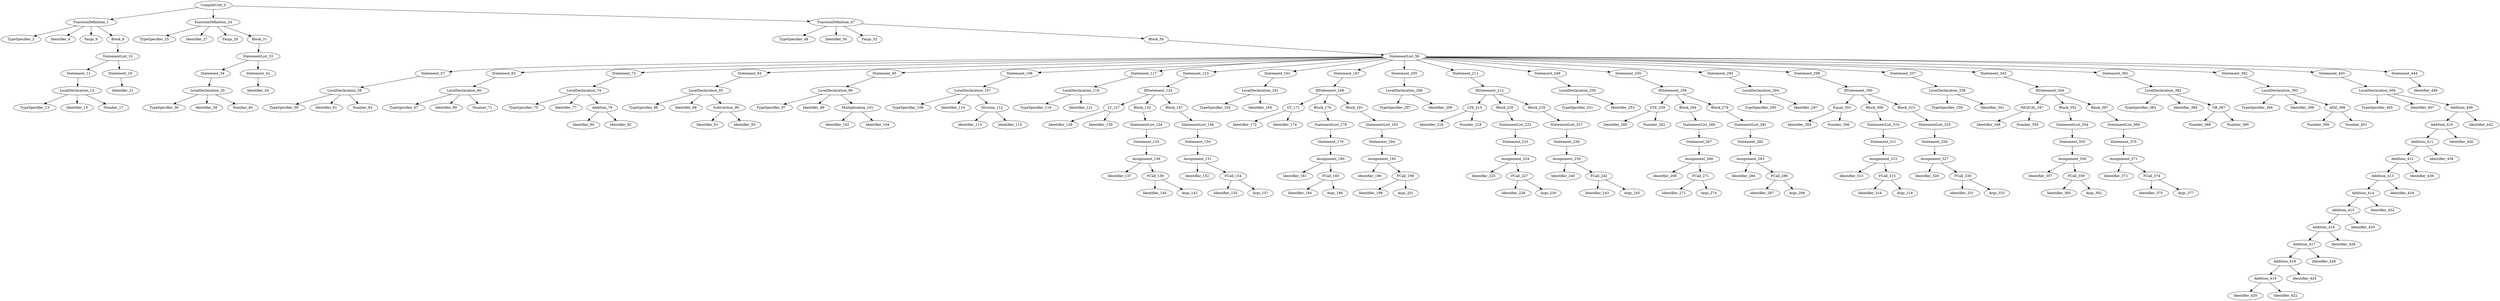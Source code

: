 digraph G{
"CompileUnit_0"->"FunctionDefinition_1";
"FunctionDefinition_1"->"TypeSpecifier_2";
"FunctionDefinition_1"->"Identifier_4";
"FunctionDefinition_1"->"Fargs_6";
"FunctionDefinition_1"->"Block_8";
"Block_8"->"StatementList_10";
"StatementList_10"->"Statement_11";
"Statement_11"->"LocalDeclaration_12";
"LocalDeclaration_12"->"TypeSpecifier_13";
"LocalDeclaration_12"->"Identifier_15";
"LocalDeclaration_12"->"Number_17";
"StatementList_10"->"Statement_19";
"Statement_19"->"Identifier_21";
"CompileUnit_0"->"FunctionDefinition_24";
"FunctionDefinition_24"->"TypeSpecifier_25";
"FunctionDefinition_24"->"Identifier_27";
"FunctionDefinition_24"->"Fargs_29";
"FunctionDefinition_24"->"Block_31";
"Block_31"->"StatementList_33";
"StatementList_33"->"Statement_34";
"Statement_34"->"LocalDeclaration_35";
"LocalDeclaration_35"->"TypeSpecifier_36";
"LocalDeclaration_35"->"Identifier_38";
"LocalDeclaration_35"->"Number_40";
"StatementList_33"->"Statement_42";
"Statement_42"->"Identifier_44";
"CompileUnit_0"->"FunctionDefinition_47";
"FunctionDefinition_47"->"TypeSpecifier_48";
"FunctionDefinition_47"->"Identifier_50";
"FunctionDefinition_47"->"Fargs_52";
"FunctionDefinition_47"->"Block_54";
"Block_54"->"StatementList_56";
"StatementList_56"->"Statement_57";
"Statement_57"->"LocalDeclaration_58";
"LocalDeclaration_58"->"TypeSpecifier_59";
"LocalDeclaration_58"->"Identifier_61";
"LocalDeclaration_58"->"Number_63";
"StatementList_56"->"Statement_65";
"Statement_65"->"LocalDeclaration_66";
"LocalDeclaration_66"->"TypeSpecifier_67";
"LocalDeclaration_66"->"Identifier_69";
"LocalDeclaration_66"->"Number_71";
"StatementList_56"->"Statement_73";
"Statement_73"->"LocalDeclaration_74";
"LocalDeclaration_74"->"TypeSpecifier_75";
"LocalDeclaration_74"->"Identifier_77";
"LocalDeclaration_74"->"Addition_79";
"Addition_79"->"Identifier_80";
"Addition_79"->"Identifier_82";
"StatementList_56"->"Statement_84";
"Statement_84"->"LocalDeclaration_85";
"LocalDeclaration_85"->"TypeSpecifier_86";
"LocalDeclaration_85"->"Identifier_88";
"LocalDeclaration_85"->"Subtraction_90";
"Subtraction_90"->"Identifier_91";
"Subtraction_90"->"Identifier_93";
"StatementList_56"->"Statement_95";
"Statement_95"->"LocalDeclaration_96";
"LocalDeclaration_96"->"TypeSpecifier_97";
"LocalDeclaration_96"->"Identifier_99";
"LocalDeclaration_96"->"Multiplication_101";
"Multiplication_101"->"Identifier_102";
"Multiplication_101"->"Identifier_104";
"StatementList_56"->"Statement_106";
"Statement_106"->"LocalDeclaration_107";
"LocalDeclaration_107"->"TypeSpecifier_108";
"LocalDeclaration_107"->"Identifier_110";
"LocalDeclaration_107"->"Division_112";
"Division_112"->"Identifier_113";
"Division_112"->"Identifier_115";
"StatementList_56"->"Statement_117";
"Statement_117"->"LocalDeclaration_118";
"LocalDeclaration_118"->"TypeSpecifier_119";
"LocalDeclaration_118"->"Identifier_121";
"StatementList_56"->"Statement_123";
"Statement_123"->"IfStatement_124";
"IfStatement_124"->"LT_127";
"LT_127"->"Identifier_128";
"LT_127"->"Identifier_130";
"IfStatement_124"->"Block_132";
"Block_132"->"StatementList_134";
"StatementList_134"->"Statement_135";
"Statement_135"->"Assignment_136";
"Assignment_136"->"Identifier_137";
"Assignment_136"->"FCall_139";
"FCall_139"->"Identifier_140";
"FCall_139"->"Args_142";
"IfStatement_124"->"Block_147";
"Block_147"->"StatementList_149";
"StatementList_149"->"Statement_150";
"Statement_150"->"Assignment_151";
"Assignment_151"->"Identifier_152";
"Assignment_151"->"FCall_154";
"FCall_154"->"Identifier_155";
"FCall_154"->"Args_157";
"StatementList_56"->"Statement_161";
"Statement_161"->"LocalDeclaration_162";
"LocalDeclaration_162"->"TypeSpecifier_163";
"LocalDeclaration_162"->"Identifier_165";
"StatementList_56"->"Statement_167";
"Statement_167"->"IfStatement_168";
"IfStatement_168"->"GT_171";
"GT_171"->"Identifier_172";
"GT_171"->"Identifier_174";
"IfStatement_168"->"Block_176";
"Block_176"->"StatementList_178";
"StatementList_178"->"Statement_179";
"Statement_179"->"Assignment_180";
"Assignment_180"->"Identifier_181";
"Assignment_180"->"FCall_183";
"FCall_183"->"Identifier_184";
"FCall_183"->"Args_186";
"IfStatement_168"->"Block_191";
"Block_191"->"StatementList_193";
"StatementList_193"->"Statement_194";
"Statement_194"->"Assignment_195";
"Assignment_195"->"Identifier_196";
"Assignment_195"->"FCall_198";
"FCall_198"->"Identifier_199";
"FCall_198"->"Args_201";
"StatementList_56"->"Statement_205";
"Statement_205"->"LocalDeclaration_206";
"LocalDeclaration_206"->"TypeSpecifier_207";
"LocalDeclaration_206"->"Identifier_209";
"StatementList_56"->"Statement_211";
"Statement_211"->"IfStatement_212";
"IfStatement_212"->"LTE_215";
"LTE_215"->"Identifier_216";
"LTE_215"->"Number_218";
"IfStatement_212"->"Block_220";
"Block_220"->"StatementList_222";
"StatementList_222"->"Statement_223";
"Statement_223"->"Assignment_224";
"Assignment_224"->"Identifier_225";
"Assignment_224"->"FCall_227";
"FCall_227"->"Identifier_228";
"FCall_227"->"Args_230";
"IfStatement_212"->"Block_235";
"Block_235"->"StatementList_237";
"StatementList_237"->"Statement_238";
"Statement_238"->"Assignment_239";
"Assignment_239"->"Identifier_240";
"Assignment_239"->"FCall_242";
"FCall_242"->"Identifier_243";
"FCall_242"->"Args_245";
"StatementList_56"->"Statement_249";
"Statement_249"->"LocalDeclaration_250";
"LocalDeclaration_250"->"TypeSpecifier_251";
"LocalDeclaration_250"->"Identifier_253";
"StatementList_56"->"Statement_255";
"Statement_255"->"IfStatement_256";
"IfStatement_256"->"GTE_259";
"GTE_259"->"Identifier_260";
"GTE_259"->"Number_262";
"IfStatement_256"->"Block_264";
"Block_264"->"StatementList_266";
"StatementList_266"->"Statement_267";
"Statement_267"->"Assignment_268";
"Assignment_268"->"Identifier_269";
"Assignment_268"->"FCall_271";
"FCall_271"->"Identifier_272";
"FCall_271"->"Args_274";
"IfStatement_256"->"Block_279";
"Block_279"->"StatementList_281";
"StatementList_281"->"Statement_282";
"Statement_282"->"Assignment_283";
"Assignment_283"->"Identifier_284";
"Assignment_283"->"FCall_286";
"FCall_286"->"Identifier_287";
"FCall_286"->"Args_289";
"StatementList_56"->"Statement_293";
"Statement_293"->"LocalDeclaration_294";
"LocalDeclaration_294"->"TypeSpecifier_295";
"LocalDeclaration_294"->"Identifier_297";
"StatementList_56"->"Statement_299";
"Statement_299"->"IfStatement_300";
"IfStatement_300"->"Equal_303";
"Equal_303"->"Identifier_304";
"Equal_303"->"Number_306";
"IfStatement_300"->"Block_308";
"Block_308"->"StatementList_310";
"StatementList_310"->"Statement_311";
"Statement_311"->"Assignment_312";
"Assignment_312"->"Identifier_313";
"Assignment_312"->"FCall_315";
"FCall_315"->"Identifier_316";
"FCall_315"->"Args_318";
"IfStatement_300"->"Block_323";
"Block_323"->"StatementList_325";
"StatementList_325"->"Statement_326";
"Statement_326"->"Assignment_327";
"Assignment_327"->"Identifier_328";
"Assignment_327"->"FCall_330";
"FCall_330"->"Identifier_331";
"FCall_330"->"Args_333";
"StatementList_56"->"Statement_337";
"Statement_337"->"LocalDeclaration_338";
"LocalDeclaration_338"->"TypeSpecifier_339";
"LocalDeclaration_338"->"Identifier_341";
"StatementList_56"->"Statement_343";
"Statement_343"->"IfStatement_344";
"IfStatement_344"->"NEQUAL_347";
"NEQUAL_347"->"Identifier_348";
"NEQUAL_347"->"Number_350";
"IfStatement_344"->"Block_352";
"Block_352"->"StatementList_354";
"StatementList_354"->"Statement_355";
"Statement_355"->"Assignment_356";
"Assignment_356"->"Identifier_357";
"Assignment_356"->"FCall_359";
"FCall_359"->"Identifier_360";
"FCall_359"->"Args_362";
"IfStatement_344"->"Block_367";
"Block_367"->"StatementList_369";
"StatementList_369"->"Statement_370";
"Statement_370"->"Assignment_371";
"Assignment_371"->"Identifier_372";
"Assignment_371"->"FCall_374";
"FCall_374"->"Identifier_375";
"FCall_374"->"Args_377";
"StatementList_56"->"Statement_381";
"Statement_381"->"LocalDeclaration_382";
"LocalDeclaration_382"->"TypeSpecifier_383";
"LocalDeclaration_382"->"Identifier_385";
"LocalDeclaration_382"->"OR_387";
"OR_387"->"Number_388";
"OR_387"->"Number_390";
"StatementList_56"->"Statement_392";
"Statement_392"->"LocalDeclaration_393";
"LocalDeclaration_393"->"TypeSpecifier_394";
"LocalDeclaration_393"->"Identifier_396";
"LocalDeclaration_393"->"AND_398";
"AND_398"->"Number_399";
"AND_398"->"Number_401";
"StatementList_56"->"Statement_403";
"Statement_403"->"LocalDeclaration_404";
"LocalDeclaration_404"->"TypeSpecifier_405";
"LocalDeclaration_404"->"Identifier_407";
"LocalDeclaration_404"->"Addition_409";
"Addition_409"->"Addition_410";
"Addition_410"->"Addition_411";
"Addition_411"->"Addition_412";
"Addition_412"->"Addition_413";
"Addition_413"->"Addition_414";
"Addition_414"->"Addition_415";
"Addition_415"->"Addition_416";
"Addition_416"->"Addition_417";
"Addition_417"->"Addition_418";
"Addition_418"->"Addition_419";
"Addition_419"->"Identifier_420";
"Addition_419"->"Identifier_422";
"Addition_418"->"Identifier_424";
"Addition_417"->"Identifier_426";
"Addition_416"->"Identifier_428";
"Addition_415"->"Identifier_430";
"Addition_414"->"Identifier_432";
"Addition_413"->"Identifier_434";
"Addition_412"->"Identifier_436";
"Addition_411"->"Identifier_438";
"Addition_410"->"Identifier_440";
"Addition_409"->"Identifier_442";
"StatementList_56"->"Statement_444";
"Statement_444"->"Identifier_446";
}
